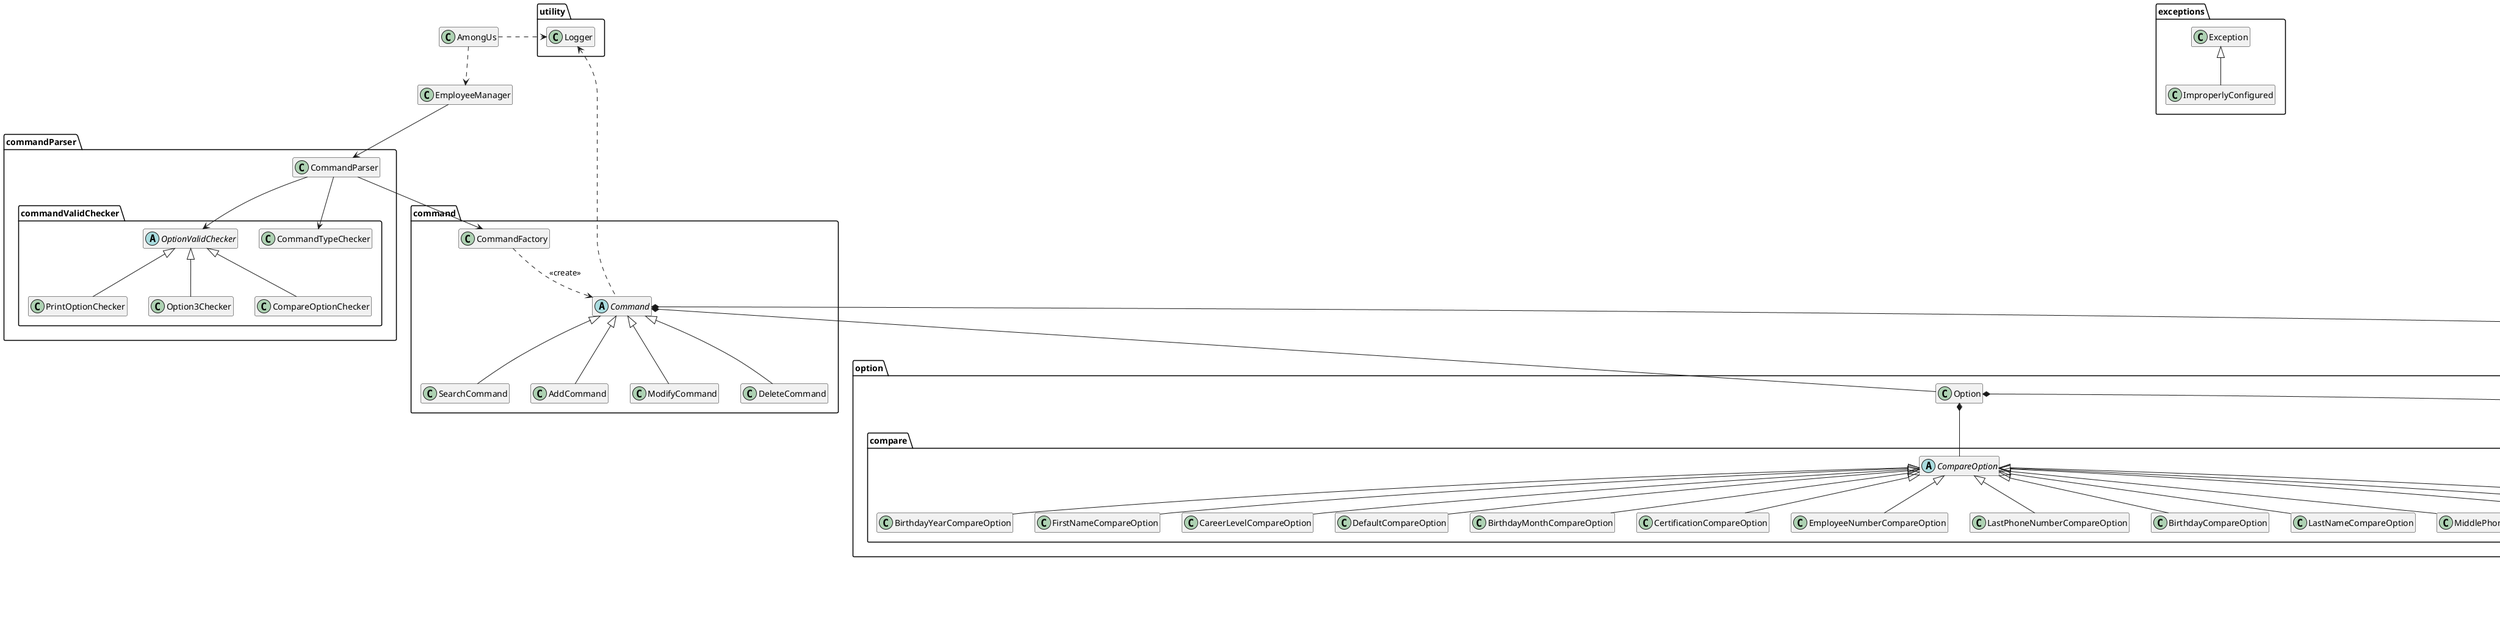 @startuml
'https://plantuml.com/class-diagram

skinparam classAttributeIconSize 0

' PlantUML Parser 자동 생성
class employee.BirthDay {
- String year
- String month
- String day
+ String getYear()
+ void setYear(String)
+ String getMonth()
+ void setMonth(String)
+ String getDay()
+ void setDay(String)
+ String toString()
+ boolean isValid()
+ boolean isValidString(String)
}
class option.compare.BirthdayYearCompareOption {
+ boolean compare(Employee)
}
class option.compare.FirstNameCompareOption {
+ boolean compare(Employee)
}
class employee.CertificationLevel {
- String certi
+ String getCerti()
+ void setCerti(String)
+ String toString()
+ boolean isValid()
+ boolean isValidString(String)
}
class option.compare.CareerLevelCompareOption {
+ boolean compare(Employee)
}
class database.Database {
- List<Employee> employees
+ List<Employee> select()
+ List<Employee> select(CompareOption)
+ void delete(Employee)
+ void insert(Employee)
+ void update(Employee,Employee)
- boolean isDuplicateEmployeeNumber(EmployeeNumber)
- int getInsertPosition(Employee)
}
class command.SearchCommand {
- List<Employee> testResult
+ String getCommandType()
+ void run()
+ List<Employee> getTestResult()
}
class AmongUs {
- {static} String DEFAULT_INPUT_FILE_PATH
- {static} String DEFAULT_OUTPUT_FILE_PATH
- {static} String inputFileName
- {static} String outputFileName
+ {static} void main(String[])
- {static} void setupFiles(String[])
}
class option.compare.DefaultCompareOption {
+ boolean compare(Employee)
}
class employee.PhoneNumber {
- String middleNumber
- String lastNumber
+ String getMiddleNumber()
+ void setMiddleNumber(String)
+ String getLastNumber()
+ void setLastNumber(String)
+ String toString()
+ boolean isValid()
+ boolean isValidString(String)
}
class command.AddCommand {
+ String getCommandType()
+ void run()
+ Employee makeNewbie(List<String>)
}
class commandParser.CommandParser {
- {static} int MIN_SPLIT_CNT
- String delimiter
- CommandTypeChecker commandTypeChecker
- List<OptionValidChecker> optionCheckerList
- CommandFactory commandFactory
+ Command parseCommand(String)
- boolean isValidCommandLine(String)
- boolean checkArgsValidation(String,List<String>,List<String>)
- Command getCommand(String,List<String>,List<String>)
- Option getCommandOption(List<String>,List<String>)
- IPrintOption getPritnOption(String)
- CompareOption getCompareOption(String,List<String>)
}
class option.compare.BirthdayMonthCompareOption {
+ boolean compare(Employee)
}
abstract class option.compare.CompareOption {
# String query
+ {abstract}boolean compare(Employee)
}
class option.compare.CertificationCompareOption {
+ boolean compare(Employee)
}
class commandParser.commandValidChecker.PrintOptionChecker {
+ boolean isValid(String,List<String>)
# String getErrorMessage()
}
class exceptions.ImproperlyConfigured {
}
class option.compare.EmployeeNumberCompareOption {
+ boolean compare(Employee)
}
class command.CommandFactory {
- Database database
+ Command getCommand(String)
}
abstract class commandParser.commandValidChecker.OptionValidChecker {
+ void check(String,List<String>)
# {abstract}boolean isValid(String,List<String>)
# {abstract}String getErrorMessage()
}
class option.compare.LastPhoneNumberCompareOption {
+ boolean compare(Employee)
}
class EmployeeManager {
- CommandParser commandParser
+ void runCommand(String)
}
class commandParser.commandValidChecker.Option3Checker {
+ boolean isValid(String,List<String>)
# String getErrorMessage()
}
class employee.Name {
- String firstName
- String lastName
+ String getFirstName()
+ void setFirstName(String)
+ String getLastName()
+ void setLastName(String)
+ String toString()
+ boolean isValid()
+ boolean isValidString(String)
}
class option.compare.BirthdayCompareOption {
+ boolean compare(Employee)
}
class option.compare.LastNameCompareOption {
+ boolean compare(Employee)
}
class option.Option {
- IPrintOption printOption
- CompareOption compareOption
+ IPrintOption getPrintOption()
+ CompareOption getCompareOption()
}
interface option.print.IPrintOption {
~ String report(List<Employee>,String)
}
class option.print.CountPrintOption {
+ String report(List<Employee>,String)
}
class employee.Employee {
- int id
- EmployeeNumber employeeNum
- Name name
- CareerLevel cl
- PhoneNumber phoneNum
- BirthDay birthday
- CertificationLevel certi
+ boolean isValid()
+ String toString()
+ String getFullEmployeeNumber()
+ int getId()
+ void setId(int)
+ EmployeeNumber getEmployeeNum()
+ void setEmployeeNum(EmployeeNumber)
+ Name getName()
+ void setName(Name)
+ CareerLevel getCl()
+ void setCl(CareerLevel)
+ PhoneNumber getPhoneNum()
+ void setPhoneNum(PhoneNumber)
+ BirthDay getBirthday()
+ void setBirthday(BirthDay)
+ CertificationLevel getCerti()
+ void setCerti(CertificationLevel)
}
class utility.Logger {
- {static} File file
- {static} String DEFAULT_OUTPUT_FILE_PATH
- {static} String outputFilePath
- {static} ArrayList<String> printBuffer
+ {static} void setOutputFilePath(String)
+ {static} void logConsole(String)
+ {static} void appendLog(String)
+ {static} void flushLogToFile()
+ {static} void flushLogToConsole()
+ {static} void logFile(String)
- {static} boolean getOrCreateFile()
}
class option.print.ListPrintOption {
~ {static} int PRINT_LIMIT
+ String report(List<Employee>,String)
}
class option.compare.MiddlePhoneNumberCompareOption {
+ boolean compare(Employee)
}
class employee.EmployeeNumber {
- String fullNumber
- String shortNumber
+ String getFullNumber()
+ void setFullNumber()
+ String getShortNumber()
+ void setShortNumber(String)
+ String toString()
+ boolean isValid()
+ boolean isValidString(String)
}
class employee.CareerLevel {
- String cl
+ String getCl()
+ void setCl(String)
+ String toString()
+ boolean isValid()
+ boolean isValidString(String)
}
abstract class command.Command {
# int paramCount
# Database database
# Option option
# List<String> params
# void print(List<Employee>)
# boolean isParamCountValid()
+ Database getDatabase()
+ Option getOption()
+ void setOption(Option)
+ List<String> getParams()
+ void setParams(List<String>)
+ {abstract}String getCommandType()
+ {abstract}void run()
}
class commandParser.commandValidChecker.CompareOptionChecker {
- Map<String,List<String>> columnOptionMap
+ boolean isValid(String,List<String>)
# String getErrorMessage()
}
class command.ModifyCommand {
+ String getCommandType()
+ void run()
- Employee getUpdatedEmployee(Employee,String,String)
}
class option.compare.NameCompareOption {
+ boolean compare(Employee)
}
class command.DeleteCommand {
+ String getCommandType()
+ void run()
}
abstract class employee.EmployeeField {
+ String toString()
+ boolean isValid()
+ boolean isValidString(String)
}
class option.compare.BirthdayDayCompareOption {
+ boolean compare(Employee)
}
class commandParser.commandValidChecker.CommandTypeChecker {
- List<String> commandList
+ void check(String)
+ boolean isValid(String)
}
class option.compare.PhoneNumberCompareOption {
+ boolean compare(Employee)
}


employee.EmployeeField <|-- employee.BirthDay
option.compare.CompareOption <|-- option.compare.BirthdayYearCompareOption
option.compare.CompareOption <|-- option.compare.FirstNameCompareOption
employee.EmployeeField <|-- employee.CertificationLevel
option.compare.CompareOption <|-- option.compare.CareerLevelCompareOption
command.Command <|-- command.SearchCommand
option.compare.CompareOption <|-- option.compare.DefaultCompareOption
employee.EmployeeField <|-- employee.PhoneNumber
command.Command <|-- command.AddCommand
option.compare.CompareOption <|-- option.compare.BirthdayMonthCompareOption
option.compare.CompareOption <|-- option.compare.CertificationCompareOption
commandParser.commandValidChecker.OptionValidChecker <|-- commandParser.commandValidChecker.PrintOptionChecker
exceptions.Exception <|-- exceptions.ImproperlyConfigured
option.compare.CompareOption <|-- option.compare.EmployeeNumberCompareOption
option.compare.CompareOption <|-- option.compare.LastPhoneNumberCompareOption
commandParser.commandValidChecker.OptionValidChecker <|-- commandParser.commandValidChecker.Option3Checker
employee.EmployeeField <|-- employee.Name
option.compare.CompareOption <|-- option.compare.BirthdayCompareOption
option.compare.CompareOption <|-- option.compare.LastNameCompareOption
option.print.IPrintOption <|.. option.print.CountPrintOption
option.print.IPrintOption <|.. option.print.ListPrintOption
option.compare.CompareOption <|-- option.compare.MiddlePhoneNumberCompareOption
employee.EmployeeField <|-- employee.EmployeeNumber
employee.EmployeeField <|-- employee.CareerLevel
commandParser.commandValidChecker.OptionValidChecker <|-- commandParser.commandValidChecker.CompareOptionChecker
command.Command <|-- command.ModifyCommand
option.compare.CompareOption <|-- option.compare.NameCompareOption
command.Command <|-- command.DeleteCommand
option.compare.CompareOption <|-- option.compare.BirthdayDayCompareOption
option.compare.CompareOption <|-- option.compare.PhoneNumberCompareOption


' Manual 작성
AmongUs ..> EmployeeManager
EmployeeManager --> commandParser.CommandParser
commandParser.CommandParser --> commandParser.commandValidChecker.CommandTypeChecker
commandParser.CommandParser --> commandParser.commandValidChecker.OptionValidChecker
commandParser.CommandParser --> command.CommandFactory
command.CommandFactory ..> command.Command: <<create>>

command.Command *-- database.Database
command.Command *-- option.Option

database.Database *-- employee.Employee
employee.Employee *-- employee.EmployeeField

AmongUs .> utility.Logger
command.Command .up.> utility.Logger

option.Option *-- option.print.IPrintOption
option.Option *-- option.compare.CompareOption

' Hide Option
hide members
'hide fields
'hide methods

'hide circle
'hide stereotype

@enduml
